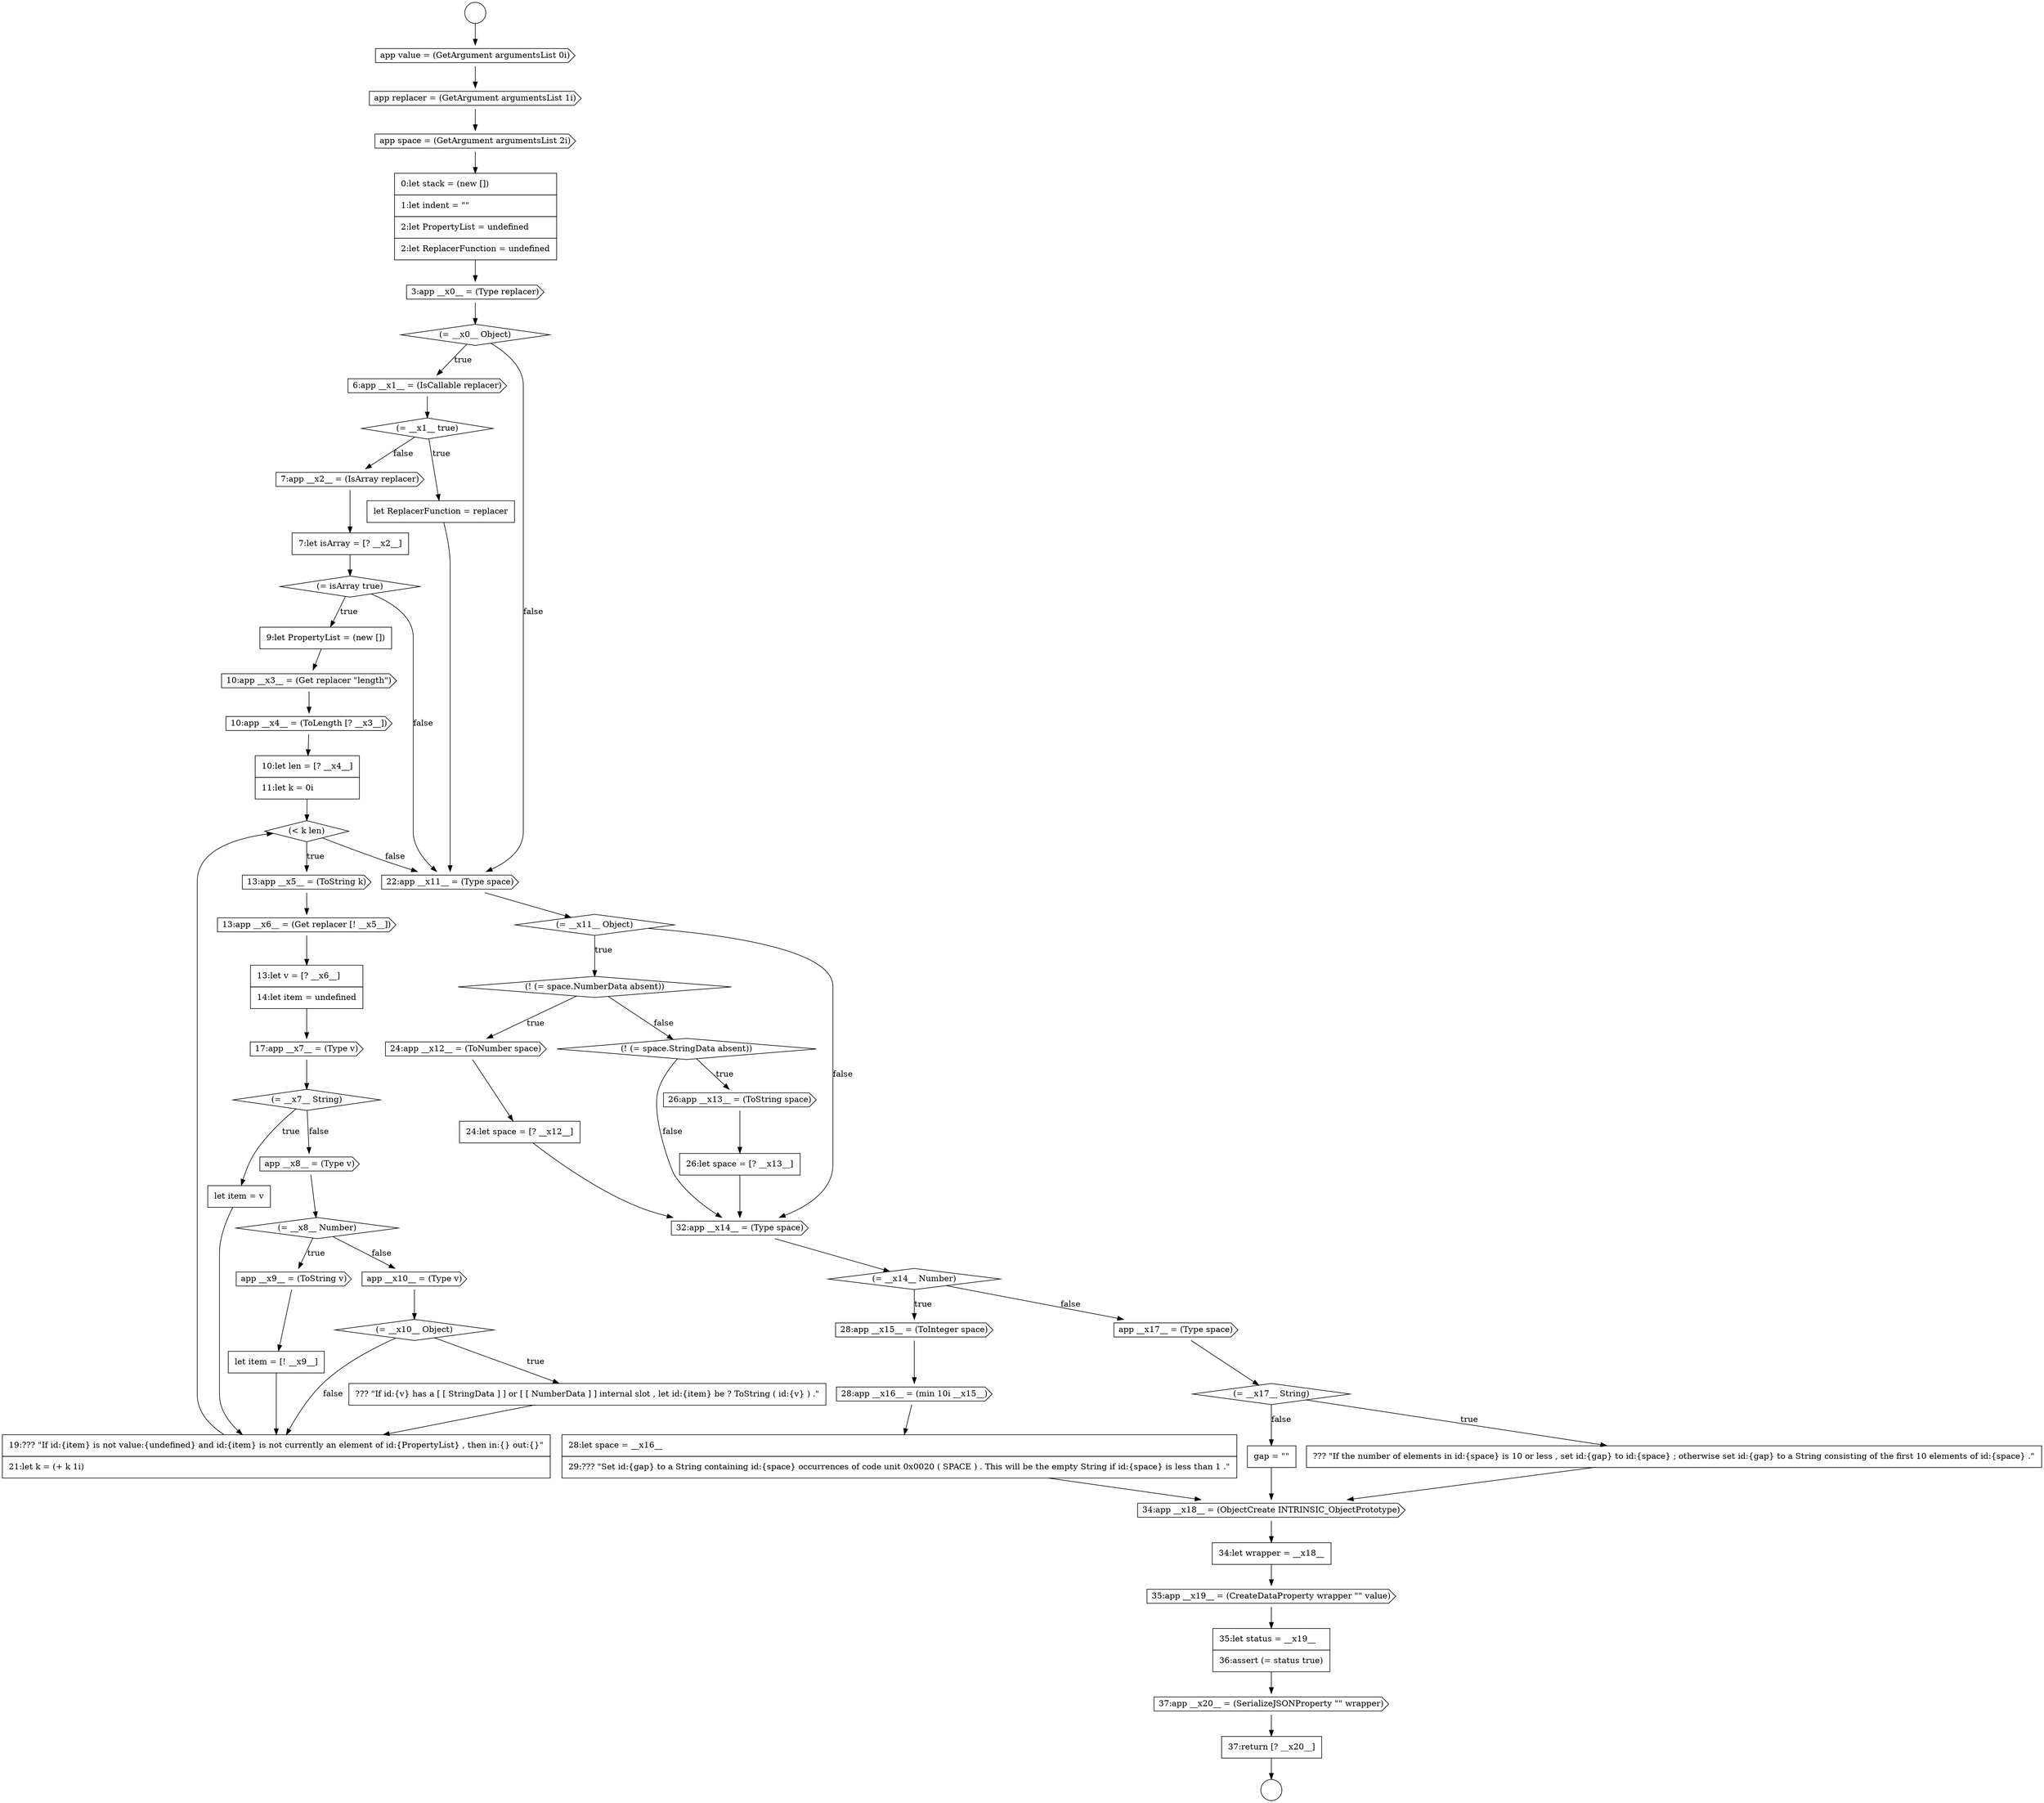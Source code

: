 digraph {
  node15258 [shape=cds, label=<<font color="black">24:app __x12__ = (ToNumber space)</font>> color="black" fillcolor="white" style=filled]
  node15226 [shape=cds, label=<<font color="black">app space = (GetArgument argumentsList 2i)</font>> color="black" fillcolor="white" style=filled]
  node15224 [shape=cds, label=<<font color="black">app value = (GetArgument argumentsList 0i)</font>> color="black" fillcolor="white" style=filled]
  node15244 [shape=cds, label=<<font color="black">17:app __x7__ = (Type v)</font>> color="black" fillcolor="white" style=filled]
  node15237 [shape=cds, label=<<font color="black">10:app __x3__ = (Get replacer &quot;length&quot;)</font>> color="black" fillcolor="white" style=filled]
  node15233 [shape=cds, label=<<font color="black">7:app __x2__ = (IsArray replacer)</font>> color="black" fillcolor="white" style=filled]
  node15269 [shape=diamond, label=<<font color="black">(= __x17__ String)</font>> color="black" fillcolor="white" style=filled]
  node15256 [shape=diamond, label=<<font color="black">(= __x11__ Object)</font>> color="black" fillcolor="white" style=filled]
  node15228 [shape=cds, label=<<font color="black">3:app __x0__ = (Type replacer)</font>> color="black" fillcolor="white" style=filled]
  node15230 [shape=cds, label=<<font color="black">6:app __x1__ = (IsCallable replacer)</font>> color="black" fillcolor="white" style=filled]
  node15236 [shape=none, margin=0, label=<<font color="black">
    <table border="0" cellborder="1" cellspacing="0" cellpadding="10">
      <tr><td align="left">9:let PropertyList = (new [])</td></tr>
    </table>
  </font>> color="black" fillcolor="white" style=filled]
  node15245 [shape=diamond, label=<<font color="black">(= __x7__ String)</font>> color="black" fillcolor="white" style=filled]
  node15257 [shape=diamond, label=<<font color="black">(! (= space.NumberData absent))</font>> color="black" fillcolor="white" style=filled]
  node15242 [shape=cds, label=<<font color="black">13:app __x6__ = (Get replacer [! __x5__])</font>> color="black" fillcolor="white" style=filled]
  node15267 [shape=none, margin=0, label=<<font color="black">
    <table border="0" cellborder="1" cellspacing="0" cellpadding="10">
      <tr><td align="left">28:let space = __x16__</td></tr>
      <tr><td align="left">29:??? &quot;Set id:{gap} to a String containing id:{space} occurrences of code unit 0x0020 ( SPACE ) . This will be the empty String if id:{space} is less than 1 .&quot;</td></tr>
    </table>
  </font>> color="black" fillcolor="white" style=filled]
  node15222 [shape=circle label=" " color="black" fillcolor="white" style=filled]
  node15239 [shape=none, margin=0, label=<<font color="black">
    <table border="0" cellborder="1" cellspacing="0" cellpadding="10">
      <tr><td align="left">10:let len = [? __x4__]</td></tr>
      <tr><td align="left">11:let k = 0i</td></tr>
    </table>
  </font>> color="black" fillcolor="white" style=filled]
  node15263 [shape=cds, label=<<font color="black">32:app __x14__ = (Type space)</font>> color="black" fillcolor="white" style=filled]
  node15254 [shape=none, margin=0, label=<<font color="black">
    <table border="0" cellborder="1" cellspacing="0" cellpadding="10">
      <tr><td align="left">19:??? &quot;If id:{item} is not value:{undefined} and id:{item} is not currently an element of id:{PropertyList} , then in:{} out:{}&quot;</td></tr>
      <tr><td align="left">21:let k = (+ k 1i)</td></tr>
    </table>
  </font>> color="black" fillcolor="white" style=filled]
  node15250 [shape=none, margin=0, label=<<font color="black">
    <table border="0" cellborder="1" cellspacing="0" cellpadding="10">
      <tr><td align="left">let item = [! __x9__]</td></tr>
    </table>
  </font>> color="black" fillcolor="white" style=filled]
  node15264 [shape=diamond, label=<<font color="black">(= __x14__ Number)</font>> color="black" fillcolor="white" style=filled]
  node15229 [shape=diamond, label=<<font color="black">(= __x0__ Object)</font>> color="black" fillcolor="white" style=filled]
  node15231 [shape=diamond, label=<<font color="black">(= __x1__ true)</font>> color="black" fillcolor="white" style=filled]
  node15225 [shape=cds, label=<<font color="black">app replacer = (GetArgument argumentsList 1i)</font>> color="black" fillcolor="white" style=filled]
  node15274 [shape=cds, label=<<font color="black">35:app __x19__ = (CreateDataProperty wrapper &quot;&quot; value)</font>> color="black" fillcolor="white" style=filled]
  node15261 [shape=cds, label=<<font color="black">26:app __x13__ = (ToString space)</font>> color="black" fillcolor="white" style=filled]
  node15246 [shape=none, margin=0, label=<<font color="black">
    <table border="0" cellborder="1" cellspacing="0" cellpadding="10">
      <tr><td align="left">let item = v</td></tr>
    </table>
  </font>> color="black" fillcolor="white" style=filled]
  node15271 [shape=none, margin=0, label=<<font color="black">
    <table border="0" cellborder="1" cellspacing="0" cellpadding="10">
      <tr><td align="left">gap = &quot;&quot;</td></tr>
    </table>
  </font>> color="black" fillcolor="white" style=filled]
  node15235 [shape=diamond, label=<<font color="black">(= isArray true)</font>> color="black" fillcolor="white" style=filled]
  node15253 [shape=none, margin=0, label=<<font color="black">
    <table border="0" cellborder="1" cellspacing="0" cellpadding="10">
      <tr><td align="left">??? &quot;If id:{v} has a [ [ StringData ] ] or [ [ NumberData ] ] internal slot , let id:{item} be ? ToString ( id:{v} ) .&quot;</td></tr>
    </table>
  </font>> color="black" fillcolor="white" style=filled]
  node15266 [shape=cds, label=<<font color="black">28:app __x16__ = (min 10i __x15__)</font>> color="black" fillcolor="white" style=filled]
  node15243 [shape=none, margin=0, label=<<font color="black">
    <table border="0" cellborder="1" cellspacing="0" cellpadding="10">
      <tr><td align="left">13:let v = [? __x6__]</td></tr>
      <tr><td align="left">14:let item = undefined</td></tr>
    </table>
  </font>> color="black" fillcolor="white" style=filled]
  node15248 [shape=diamond, label=<<font color="black">(= __x8__ Number)</font>> color="black" fillcolor="white" style=filled]
  node15238 [shape=cds, label=<<font color="black">10:app __x4__ = (ToLength [? __x3__])</font>> color="black" fillcolor="white" style=filled]
  node15249 [shape=cds, label=<<font color="black">app __x9__ = (ToString v)</font>> color="black" fillcolor="white" style=filled]
  node15265 [shape=cds, label=<<font color="black">28:app __x15__ = (ToInteger space)</font>> color="black" fillcolor="white" style=filled]
  node15270 [shape=none, margin=0, label=<<font color="black">
    <table border="0" cellborder="1" cellspacing="0" cellpadding="10">
      <tr><td align="left">??? &quot;If the number of elements in id:{space} is 10 or less , set id:{gap} to id:{space} ; otherwise set id:{gap} to a String consisting of the first 10 elements of id:{space} .&quot;</td></tr>
    </table>
  </font>> color="black" fillcolor="white" style=filled]
  node15275 [shape=none, margin=0, label=<<font color="black">
    <table border="0" cellborder="1" cellspacing="0" cellpadding="10">
      <tr><td align="left">35:let status = __x19__</td></tr>
      <tr><td align="left">36:assert (= status true)</td></tr>
    </table>
  </font>> color="black" fillcolor="white" style=filled]
  node15247 [shape=cds, label=<<font color="black">app __x8__ = (Type v)</font>> color="black" fillcolor="white" style=filled]
  node15234 [shape=none, margin=0, label=<<font color="black">
    <table border="0" cellborder="1" cellspacing="0" cellpadding="10">
      <tr><td align="left">7:let isArray = [? __x2__]</td></tr>
    </table>
  </font>> color="black" fillcolor="white" style=filled]
  node15232 [shape=none, margin=0, label=<<font color="black">
    <table border="0" cellborder="1" cellspacing="0" cellpadding="10">
      <tr><td align="left">let ReplacerFunction = replacer</td></tr>
    </table>
  </font>> color="black" fillcolor="white" style=filled]
  node15227 [shape=none, margin=0, label=<<font color="black">
    <table border="0" cellborder="1" cellspacing="0" cellpadding="10">
      <tr><td align="left">0:let stack = (new [])</td></tr>
      <tr><td align="left">1:let indent = &quot;&quot;</td></tr>
      <tr><td align="left">2:let PropertyList = undefined</td></tr>
      <tr><td align="left">2:let ReplacerFunction = undefined</td></tr>
    </table>
  </font>> color="black" fillcolor="white" style=filled]
  node15259 [shape=none, margin=0, label=<<font color="black">
    <table border="0" cellborder="1" cellspacing="0" cellpadding="10">
      <tr><td align="left">24:let space = [? __x12__]</td></tr>
    </table>
  </font>> color="black" fillcolor="white" style=filled]
  node15276 [shape=cds, label=<<font color="black">37:app __x20__ = (SerializeJSONProperty &quot;&quot; wrapper)</font>> color="black" fillcolor="white" style=filled]
  node15252 [shape=diamond, label=<<font color="black">(= __x10__ Object)</font>> color="black" fillcolor="white" style=filled]
  node15241 [shape=cds, label=<<font color="black">13:app __x5__ = (ToString k)</font>> color="black" fillcolor="white" style=filled]
  node15240 [shape=diamond, label=<<font color="black">(&lt; k len)</font>> color="black" fillcolor="white" style=filled]
  node15255 [shape=cds, label=<<font color="black">22:app __x11__ = (Type space)</font>> color="black" fillcolor="white" style=filled]
  node15223 [shape=circle label=" " color="black" fillcolor="white" style=filled]
  node15260 [shape=diamond, label=<<font color="black">(! (= space.StringData absent))</font>> color="black" fillcolor="white" style=filled]
  node15277 [shape=none, margin=0, label=<<font color="black">
    <table border="0" cellborder="1" cellspacing="0" cellpadding="10">
      <tr><td align="left">37:return [? __x20__]</td></tr>
    </table>
  </font>> color="black" fillcolor="white" style=filled]
  node15262 [shape=none, margin=0, label=<<font color="black">
    <table border="0" cellborder="1" cellspacing="0" cellpadding="10">
      <tr><td align="left">26:let space = [? __x13__]</td></tr>
    </table>
  </font>> color="black" fillcolor="white" style=filled]
  node15268 [shape=cds, label=<<font color="black">app __x17__ = (Type space)</font>> color="black" fillcolor="white" style=filled]
  node15251 [shape=cds, label=<<font color="black">app __x10__ = (Type v)</font>> color="black" fillcolor="white" style=filled]
  node15272 [shape=cds, label=<<font color="black">34:app __x18__ = (ObjectCreate INTRINSIC_ObjectPrototype)</font>> color="black" fillcolor="white" style=filled]
  node15273 [shape=none, margin=0, label=<<font color="black">
    <table border="0" cellborder="1" cellspacing="0" cellpadding="10">
      <tr><td align="left">34:let wrapper = __x18__</td></tr>
    </table>
  </font>> color="black" fillcolor="white" style=filled]
  node15234 -> node15235 [ color="black"]
  node15263 -> node15264 [ color="black"]
  node15237 -> node15238 [ color="black"]
  node15268 -> node15269 [ color="black"]
  node15277 -> node15223 [ color="black"]
  node15243 -> node15244 [ color="black"]
  node15254 -> node15240 [ color="black"]
  node15232 -> node15255 [ color="black"]
  node15246 -> node15254 [ color="black"]
  node15252 -> node15253 [label=<<font color="black">true</font>> color="black"]
  node15252 -> node15254 [label=<<font color="black">false</font>> color="black"]
  node15240 -> node15241 [label=<<font color="black">true</font>> color="black"]
  node15240 -> node15255 [label=<<font color="black">false</font>> color="black"]
  node15250 -> node15254 [ color="black"]
  node15258 -> node15259 [ color="black"]
  node15253 -> node15254 [ color="black"]
  node15265 -> node15266 [ color="black"]
  node15267 -> node15272 [ color="black"]
  node15259 -> node15263 [ color="black"]
  node15228 -> node15229 [ color="black"]
  node15270 -> node15272 [ color="black"]
  node15256 -> node15257 [label=<<font color="black">true</font>> color="black"]
  node15256 -> node15263 [label=<<font color="black">false</font>> color="black"]
  node15230 -> node15231 [ color="black"]
  node15251 -> node15252 [ color="black"]
  node15255 -> node15256 [ color="black"]
  node15266 -> node15267 [ color="black"]
  node15276 -> node15277 [ color="black"]
  node15275 -> node15276 [ color="black"]
  node15244 -> node15245 [ color="black"]
  node15273 -> node15274 [ color="black"]
  node15257 -> node15258 [label=<<font color="black">true</font>> color="black"]
  node15257 -> node15260 [label=<<font color="black">false</font>> color="black"]
  node15242 -> node15243 [ color="black"]
  node15247 -> node15248 [ color="black"]
  node15225 -> node15226 [ color="black"]
  node15249 -> node15250 [ color="black"]
  node15229 -> node15230 [label=<<font color="black">true</font>> color="black"]
  node15229 -> node15255 [label=<<font color="black">false</font>> color="black"]
  node15241 -> node15242 [ color="black"]
  node15248 -> node15249 [label=<<font color="black">true</font>> color="black"]
  node15248 -> node15251 [label=<<font color="black">false</font>> color="black"]
  node15236 -> node15237 [ color="black"]
  node15238 -> node15239 [ color="black"]
  node15274 -> node15275 [ color="black"]
  node15235 -> node15236 [label=<<font color="black">true</font>> color="black"]
  node15235 -> node15255 [label=<<font color="black">false</font>> color="black"]
  node15224 -> node15225 [ color="black"]
  node15226 -> node15227 [ color="black"]
  node15245 -> node15246 [label=<<font color="black">true</font>> color="black"]
  node15245 -> node15247 [label=<<font color="black">false</font>> color="black"]
  node15233 -> node15234 [ color="black"]
  node15231 -> node15232 [label=<<font color="black">true</font>> color="black"]
  node15231 -> node15233 [label=<<font color="black">false</font>> color="black"]
  node15239 -> node15240 [ color="black"]
  node15272 -> node15273 [ color="black"]
  node15261 -> node15262 [ color="black"]
  node15269 -> node15270 [label=<<font color="black">true</font>> color="black"]
  node15269 -> node15271 [label=<<font color="black">false</font>> color="black"]
  node15271 -> node15272 [ color="black"]
  node15260 -> node15261 [label=<<font color="black">true</font>> color="black"]
  node15260 -> node15263 [label=<<font color="black">false</font>> color="black"]
  node15262 -> node15263 [ color="black"]
  node15222 -> node15224 [ color="black"]
  node15264 -> node15265 [label=<<font color="black">true</font>> color="black"]
  node15264 -> node15268 [label=<<font color="black">false</font>> color="black"]
  node15227 -> node15228 [ color="black"]
}
